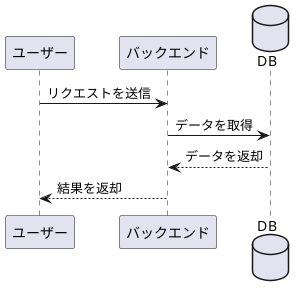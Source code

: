 @startuml
participant "ユーザー" as user
participant "バックエンド" as backend
database "DB" as database

user -> backend: リクエストを送信
backend -> database: データを取得
database --> backend: データを返却
backend --> user: 結果を返却
@enduml

